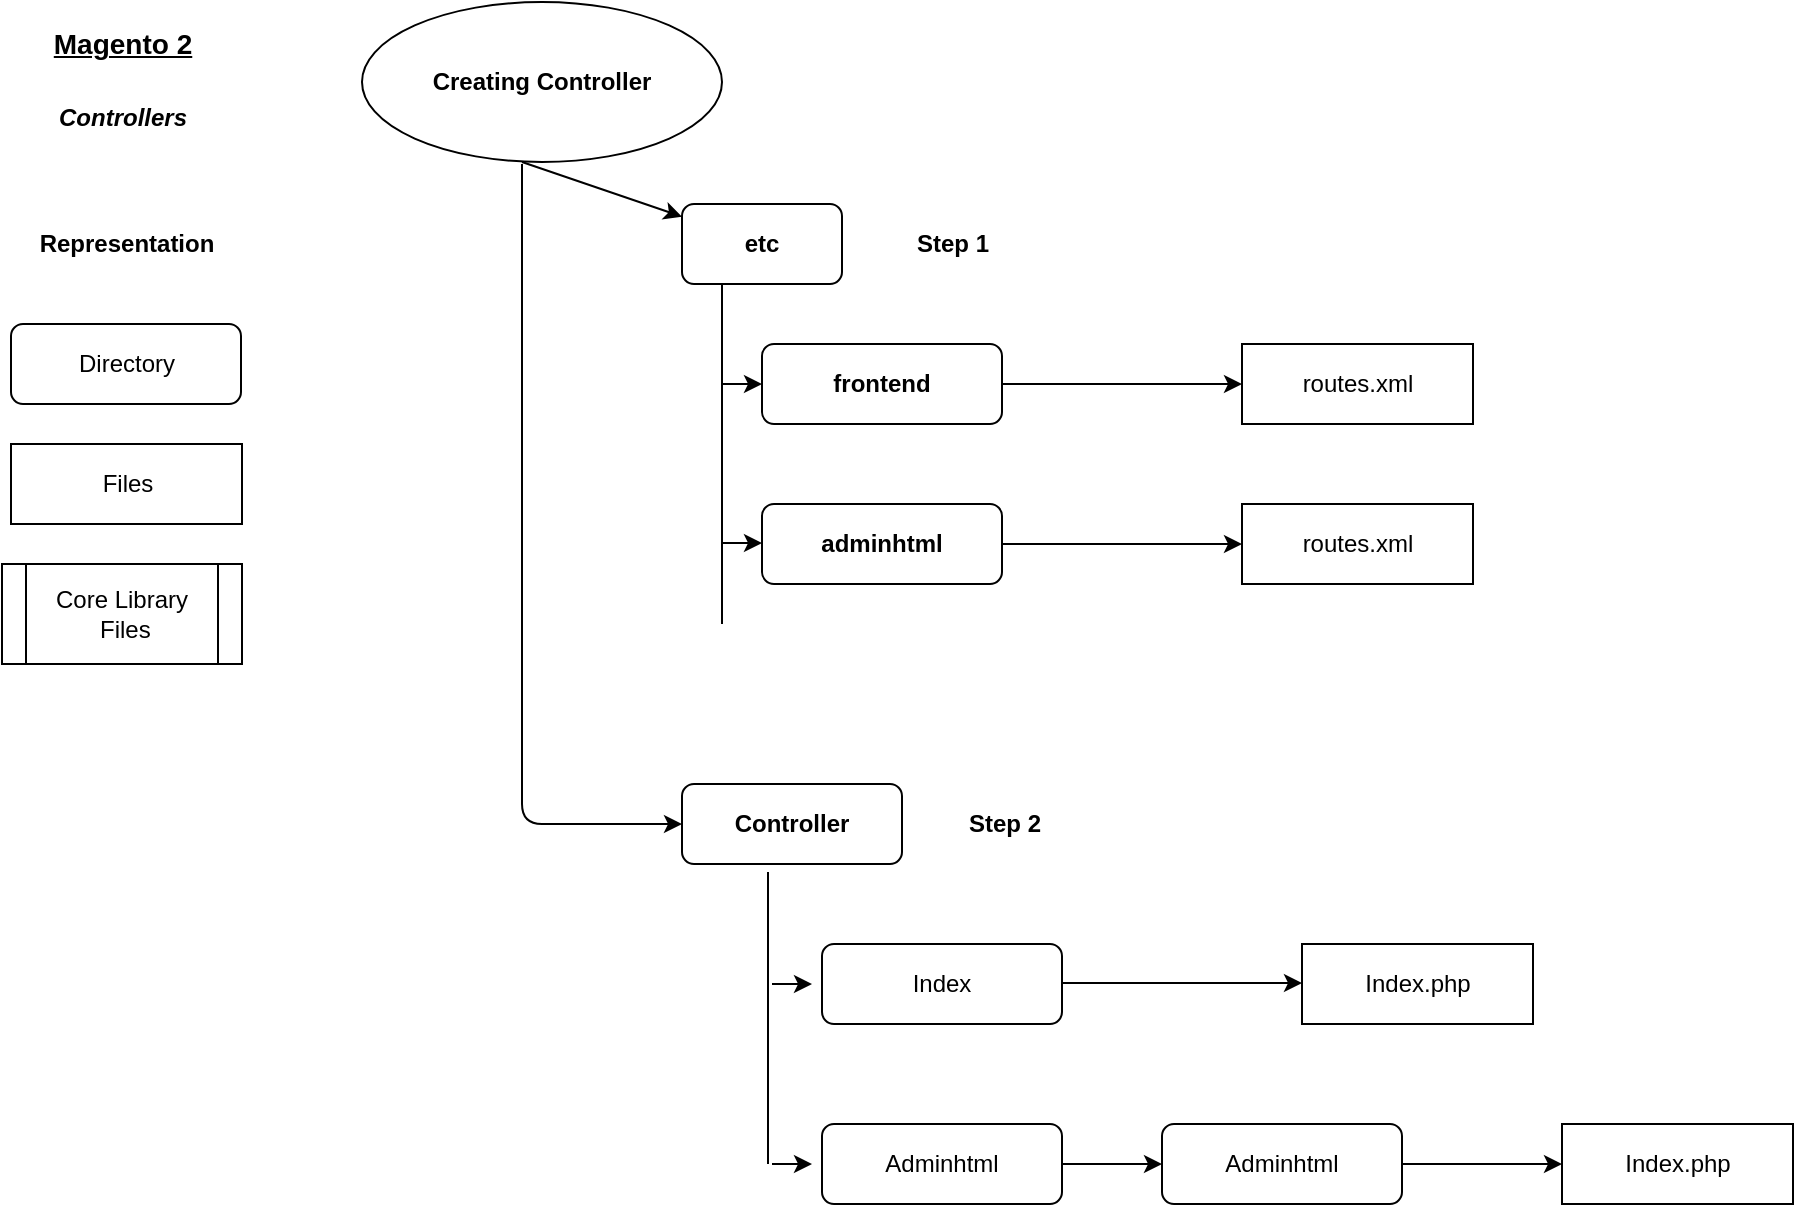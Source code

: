 <mxfile version="12.8.4" type="github">
  <diagram id="SoAn3wfK-fjryEKBjV1P" name="Page-1">
    <mxGraphModel dx="2175" dy="1176" grid="1" gridSize="10" guides="1" tooltips="1" connect="1" arrows="1" fold="1" page="0" pageScale="1" pageWidth="850" pageHeight="1100" math="0" shadow="0">
      <root>
        <mxCell id="0" />
        <mxCell id="1" parent="0" />
        <mxCell id="hhIk1MnQmaRh9NZraO68-1" value="&lt;div&gt;&lt;u&gt;&lt;font style=&quot;font-size: 14px&quot;&gt;&lt;b&gt;Magento 2&lt;/b&gt;&lt;/font&gt;&lt;/u&gt;&lt;/div&gt;" style="text;html=1;align=center;verticalAlign=middle;resizable=0;points=[];autosize=1;" vertex="1" parent="1">
          <mxGeometry x="-530" width="100" height="20" as="geometry" />
        </mxCell>
        <mxCell id="hhIk1MnQmaRh9NZraO68-2" value="&lt;div&gt;&lt;i&gt;&lt;b&gt;Controllers&lt;/b&gt;&lt;/i&gt;&lt;/div&gt;&lt;div&gt;&lt;i&gt;&lt;br&gt;&lt;/i&gt;&lt;/div&gt;" style="text;html=1;align=center;verticalAlign=middle;resizable=0;points=[];autosize=1;" vertex="1" parent="1">
          <mxGeometry x="-525" y="39" width="90" height="30" as="geometry" />
        </mxCell>
        <mxCell id="hhIk1MnQmaRh9NZraO68-3" value="&lt;b&gt;Representation&lt;/b&gt;" style="text;html=1;align=center;verticalAlign=middle;resizable=0;points=[];autosize=1;" vertex="1" parent="1">
          <mxGeometry x="-538" y="100" width="120" height="20" as="geometry" />
        </mxCell>
        <mxCell id="hhIk1MnQmaRh9NZraO68-4" value="Directory" style="rounded=1;whiteSpace=wrap;html=1;" vertex="1" parent="1">
          <mxGeometry x="-535.5" y="150" width="115" height="40" as="geometry" />
        </mxCell>
        <mxCell id="hhIk1MnQmaRh9NZraO68-5" value="Files" style="rounded=0;whiteSpace=wrap;html=1;" vertex="1" parent="1">
          <mxGeometry x="-535.5" y="210" width="115.5" height="40" as="geometry" />
        </mxCell>
        <mxCell id="hhIk1MnQmaRh9NZraO68-6" value="&lt;div&gt;Core Library&lt;/div&gt;&lt;div&gt;&amp;nbsp;Files&lt;/div&gt;" style="shape=process;whiteSpace=wrap;html=1;backgroundOutline=1;" vertex="1" parent="1">
          <mxGeometry x="-540" y="270" width="120" height="50" as="geometry" />
        </mxCell>
        <mxCell id="hhIk1MnQmaRh9NZraO68-7" value="&lt;b&gt;etc&lt;/b&gt;" style="rounded=1;whiteSpace=wrap;html=1;" vertex="1" parent="1">
          <mxGeometry x="-200" y="90" width="80" height="40" as="geometry" />
        </mxCell>
        <mxCell id="hhIk1MnQmaRh9NZraO68-8" value="&lt;div&gt;&lt;b&gt;Creating Controller&lt;/b&gt;&lt;/div&gt;" style="ellipse;whiteSpace=wrap;html=1;" vertex="1" parent="1">
          <mxGeometry x="-360" y="-11" width="180" height="80" as="geometry" />
        </mxCell>
        <mxCell id="hhIk1MnQmaRh9NZraO68-10" value="" style="endArrow=classic;html=1;" edge="1" parent="1" target="hhIk1MnQmaRh9NZraO68-7">
          <mxGeometry width="50" height="50" relative="1" as="geometry">
            <mxPoint x="-280" y="69" as="sourcePoint" />
            <mxPoint x="-140" y="240" as="targetPoint" />
          </mxGeometry>
        </mxCell>
        <mxCell id="hhIk1MnQmaRh9NZraO68-12" value="&lt;b&gt;Controller&lt;/b&gt;" style="rounded=1;whiteSpace=wrap;html=1;" vertex="1" parent="1">
          <mxGeometry x="-200" y="380" width="110" height="40" as="geometry" />
        </mxCell>
        <mxCell id="hhIk1MnQmaRh9NZraO68-13" value="" style="endArrow=classic;html=1;entryX=0;entryY=0.5;entryDx=0;entryDy=0;" edge="1" parent="1" target="hhIk1MnQmaRh9NZraO68-12">
          <mxGeometry width="50" height="50" relative="1" as="geometry">
            <mxPoint x="-280" y="70" as="sourcePoint" />
            <mxPoint y="300" as="targetPoint" />
            <Array as="points">
              <mxPoint x="-280" y="400" />
            </Array>
          </mxGeometry>
        </mxCell>
        <mxCell id="hhIk1MnQmaRh9NZraO68-14" value="&lt;b&gt;frontend&lt;/b&gt;" style="rounded=1;whiteSpace=wrap;html=1;" vertex="1" parent="1">
          <mxGeometry x="-160" y="160" width="120" height="40" as="geometry" />
        </mxCell>
        <mxCell id="hhIk1MnQmaRh9NZraO68-15" value="&lt;b&gt;adminhtml&lt;/b&gt;" style="rounded=1;whiteSpace=wrap;html=1;" vertex="1" parent="1">
          <mxGeometry x="-160" y="240" width="120" height="40" as="geometry" />
        </mxCell>
        <mxCell id="hhIk1MnQmaRh9NZraO68-19" value="" style="endArrow=none;html=1;" edge="1" parent="1">
          <mxGeometry width="50" height="50" relative="1" as="geometry">
            <mxPoint x="-180" y="300" as="sourcePoint" />
            <mxPoint x="-180" y="130" as="targetPoint" />
          </mxGeometry>
        </mxCell>
        <mxCell id="hhIk1MnQmaRh9NZraO68-20" value="" style="endArrow=classic;html=1;" edge="1" parent="1" target="hhIk1MnQmaRh9NZraO68-14">
          <mxGeometry width="50" height="50" relative="1" as="geometry">
            <mxPoint x="-180" y="180" as="sourcePoint" />
            <mxPoint y="300" as="targetPoint" />
          </mxGeometry>
        </mxCell>
        <mxCell id="hhIk1MnQmaRh9NZraO68-21" value="" style="endArrow=classic;html=1;" edge="1" parent="1">
          <mxGeometry width="50" height="50" relative="1" as="geometry">
            <mxPoint x="-180" y="259.5" as="sourcePoint" />
            <mxPoint x="-160" y="259.5" as="targetPoint" />
          </mxGeometry>
        </mxCell>
        <mxCell id="hhIk1MnQmaRh9NZraO68-23" value="" style="endArrow=classic;html=1;exitX=1;exitY=0.5;exitDx=0;exitDy=0;" edge="1" parent="1" source="hhIk1MnQmaRh9NZraO68-14">
          <mxGeometry width="50" height="50" relative="1" as="geometry">
            <mxPoint x="-50" y="350" as="sourcePoint" />
            <mxPoint x="80" y="180" as="targetPoint" />
          </mxGeometry>
        </mxCell>
        <mxCell id="hhIk1MnQmaRh9NZraO68-24" value="" style="endArrow=classic;html=1;exitX=1;exitY=0.5;exitDx=0;exitDy=0;" edge="1" parent="1" source="hhIk1MnQmaRh9NZraO68-15">
          <mxGeometry width="50" height="50" relative="1" as="geometry">
            <mxPoint x="-30" y="190" as="sourcePoint" />
            <mxPoint x="80" y="260" as="targetPoint" />
          </mxGeometry>
        </mxCell>
        <mxCell id="hhIk1MnQmaRh9NZraO68-25" value="routes.xml" style="rounded=0;whiteSpace=wrap;html=1;" vertex="1" parent="1">
          <mxGeometry x="80" y="160" width="115.5" height="40" as="geometry" />
        </mxCell>
        <mxCell id="hhIk1MnQmaRh9NZraO68-26" value="routes.xml" style="rounded=0;whiteSpace=wrap;html=1;" vertex="1" parent="1">
          <mxGeometry x="80" y="240" width="115.5" height="40" as="geometry" />
        </mxCell>
        <mxCell id="hhIk1MnQmaRh9NZraO68-27" value="" style="endArrow=none;html=1;entryX=0.391;entryY=1.1;entryDx=0;entryDy=0;entryPerimeter=0;" edge="1" parent="1" target="hhIk1MnQmaRh9NZraO68-12">
          <mxGeometry width="50" height="50" relative="1" as="geometry">
            <mxPoint x="-157" y="570" as="sourcePoint" />
            <mxPoint x="-150" y="420" as="targetPoint" />
          </mxGeometry>
        </mxCell>
        <mxCell id="hhIk1MnQmaRh9NZraO68-28" value="" style="endArrow=classic;html=1;" edge="1" parent="1">
          <mxGeometry width="50" height="50" relative="1" as="geometry">
            <mxPoint x="-155" y="480" as="sourcePoint" />
            <mxPoint x="-135" y="480" as="targetPoint" />
          </mxGeometry>
        </mxCell>
        <mxCell id="hhIk1MnQmaRh9NZraO68-31" value="Index" style="rounded=1;whiteSpace=wrap;html=1;" vertex="1" parent="1">
          <mxGeometry x="-130" y="460" width="120" height="40" as="geometry" />
        </mxCell>
        <mxCell id="hhIk1MnQmaRh9NZraO68-32" value="" style="endArrow=classic;html=1;exitX=1;exitY=0.5;exitDx=0;exitDy=0;" edge="1" parent="1">
          <mxGeometry width="50" height="50" relative="1" as="geometry">
            <mxPoint x="-10" y="479.5" as="sourcePoint" />
            <mxPoint x="110" y="479.5" as="targetPoint" />
          </mxGeometry>
        </mxCell>
        <mxCell id="hhIk1MnQmaRh9NZraO68-33" value="Index.php" style="rounded=0;whiteSpace=wrap;html=1;" vertex="1" parent="1">
          <mxGeometry x="110" y="460" width="115.5" height="40" as="geometry" />
        </mxCell>
        <mxCell id="hhIk1MnQmaRh9NZraO68-34" value="" style="endArrow=classic;html=1;" edge="1" parent="1">
          <mxGeometry width="50" height="50" relative="1" as="geometry">
            <mxPoint x="-155" y="570" as="sourcePoint" />
            <mxPoint x="-135" y="570" as="targetPoint" />
          </mxGeometry>
        </mxCell>
        <mxCell id="hhIk1MnQmaRh9NZraO68-41" value="" style="edgeStyle=orthogonalEdgeStyle;rounded=0;orthogonalLoop=1;jettySize=auto;html=1;" edge="1" parent="1" source="hhIk1MnQmaRh9NZraO68-35" target="hhIk1MnQmaRh9NZraO68-37">
          <mxGeometry relative="1" as="geometry" />
        </mxCell>
        <mxCell id="hhIk1MnQmaRh9NZraO68-35" value="Adminhtml" style="rounded=1;whiteSpace=wrap;html=1;" vertex="1" parent="1">
          <mxGeometry x="-130" y="550" width="120" height="40" as="geometry" />
        </mxCell>
        <mxCell id="hhIk1MnQmaRh9NZraO68-36" value="Index.php" style="rounded=0;whiteSpace=wrap;html=1;" vertex="1" parent="1">
          <mxGeometry x="240" y="550" width="115.5" height="40" as="geometry" />
        </mxCell>
        <mxCell id="hhIk1MnQmaRh9NZraO68-42" value="" style="edgeStyle=orthogonalEdgeStyle;rounded=0;orthogonalLoop=1;jettySize=auto;html=1;" edge="1" parent="1" source="hhIk1MnQmaRh9NZraO68-37" target="hhIk1MnQmaRh9NZraO68-36">
          <mxGeometry relative="1" as="geometry" />
        </mxCell>
        <mxCell id="hhIk1MnQmaRh9NZraO68-37" value="Adminhtml" style="rounded=1;whiteSpace=wrap;html=1;" vertex="1" parent="1">
          <mxGeometry x="40" y="550" width="120" height="40" as="geometry" />
        </mxCell>
        <mxCell id="hhIk1MnQmaRh9NZraO68-43" value="&lt;b&gt;Step 1&lt;/b&gt;" style="text;html=1;align=center;verticalAlign=middle;resizable=0;points=[];autosize=1;" vertex="1" parent="1">
          <mxGeometry x="-95" y="100" width="60" height="20" as="geometry" />
        </mxCell>
        <mxCell id="hhIk1MnQmaRh9NZraO68-44" value="&lt;div&gt;&lt;b&gt;Step 2&lt;/b&gt;&lt;/div&gt;" style="text;html=1;align=center;verticalAlign=middle;resizable=0;points=[];autosize=1;" vertex="1" parent="1">
          <mxGeometry x="-69" y="390" width="60" height="20" as="geometry" />
        </mxCell>
      </root>
    </mxGraphModel>
  </diagram>
</mxfile>
